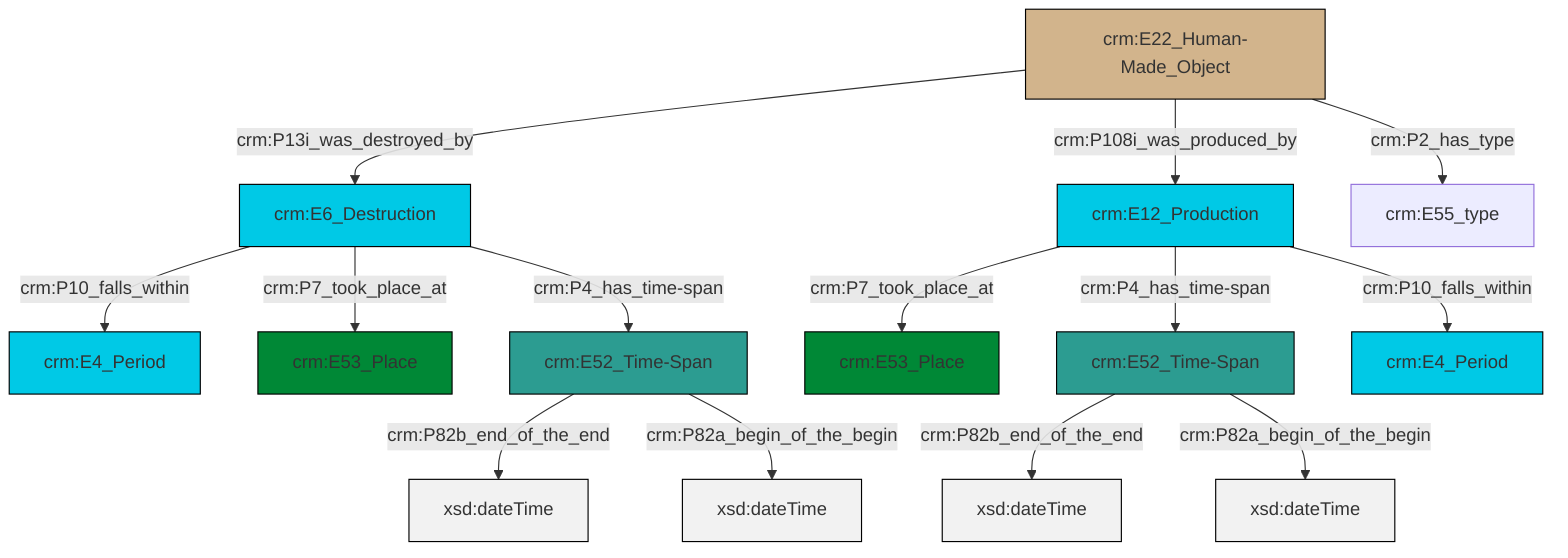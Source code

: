 graph TD
classDef Literal fill:#f2f2f2,stroke:#000000;
classDef CRM_Entity fill:#FFFFFF,stroke:#000000;
classDef Temporal_Entity fill:#00C9E6, stroke:#000000;
classDef Type fill:#E18312, stroke:#000000;
classDef Time-Span fill:#2C9C91, stroke:#000000;
classDef Appellation fill:#FFEB7F, stroke:#000000;
classDef Place fill:#008836, stroke:#000000;
classDef Persistent_Item fill:#B266B2, stroke:#000000;
classDef Conceptual_Object fill:#FFD700, stroke:#000000;
classDef Physical_Thing fill:#D2B48C, stroke:#000000;
classDef Actor fill:#f58aad, stroke:#000000;
classDef PC_Classes fill:#4ce600, stroke:#000000;
classDef Multi fill:#cccccc,stroke:#000000;

2["crm:E6_Destruction"]:::Temporal_Entity -->|crm:P10_falls_within| 3["crm:E4_Period"]:::Temporal_Entity
4["crm:E52_Time-Span"]:::Time-Span -->|crm:P82b_end_of_the_end| 5[xsd:dateTime]:::Literal
0["crm:E22_Human-Made_Object"]:::Physical_Thing -->|crm:P13i_was_destroyed_by| 2["crm:E6_Destruction"]:::Temporal_Entity
6["crm:E12_Production"]:::Temporal_Entity -->|crm:P7_took_place_at| 7["crm:E53_Place"]:::Place
0["crm:E22_Human-Made_Object"]:::Physical_Thing -->|crm:P108i_was_produced_by| 6["crm:E12_Production"]:::Temporal_Entity
2["crm:E6_Destruction"]:::Temporal_Entity -->|crm:P7_took_place_at| 14["crm:E53_Place"]:::Place
2["crm:E6_Destruction"]:::Temporal_Entity -->|crm:P4_has_time-span| 4["crm:E52_Time-Span"]:::Time-Span
0["crm:E22_Human-Made_Object"]:::Physical_Thing -->|crm:P2_has_type| 17["crm:E55_type"]:::Default
15["crm:E52_Time-Span"]:::Time-Span -->|crm:P82b_end_of_the_end| 19[xsd:dateTime]:::Literal
15["crm:E52_Time-Span"]:::Time-Span -->|crm:P82a_begin_of_the_begin| 20[xsd:dateTime]:::Literal
6["crm:E12_Production"]:::Temporal_Entity -->|crm:P4_has_time-span| 15["crm:E52_Time-Span"]:::Time-Span
4["crm:E52_Time-Span"]:::Time-Span -->|crm:P82a_begin_of_the_begin| 21[xsd:dateTime]:::Literal
6["crm:E12_Production"]:::Temporal_Entity -->|crm:P10_falls_within| 11["crm:E4_Period"]:::Temporal_Entity